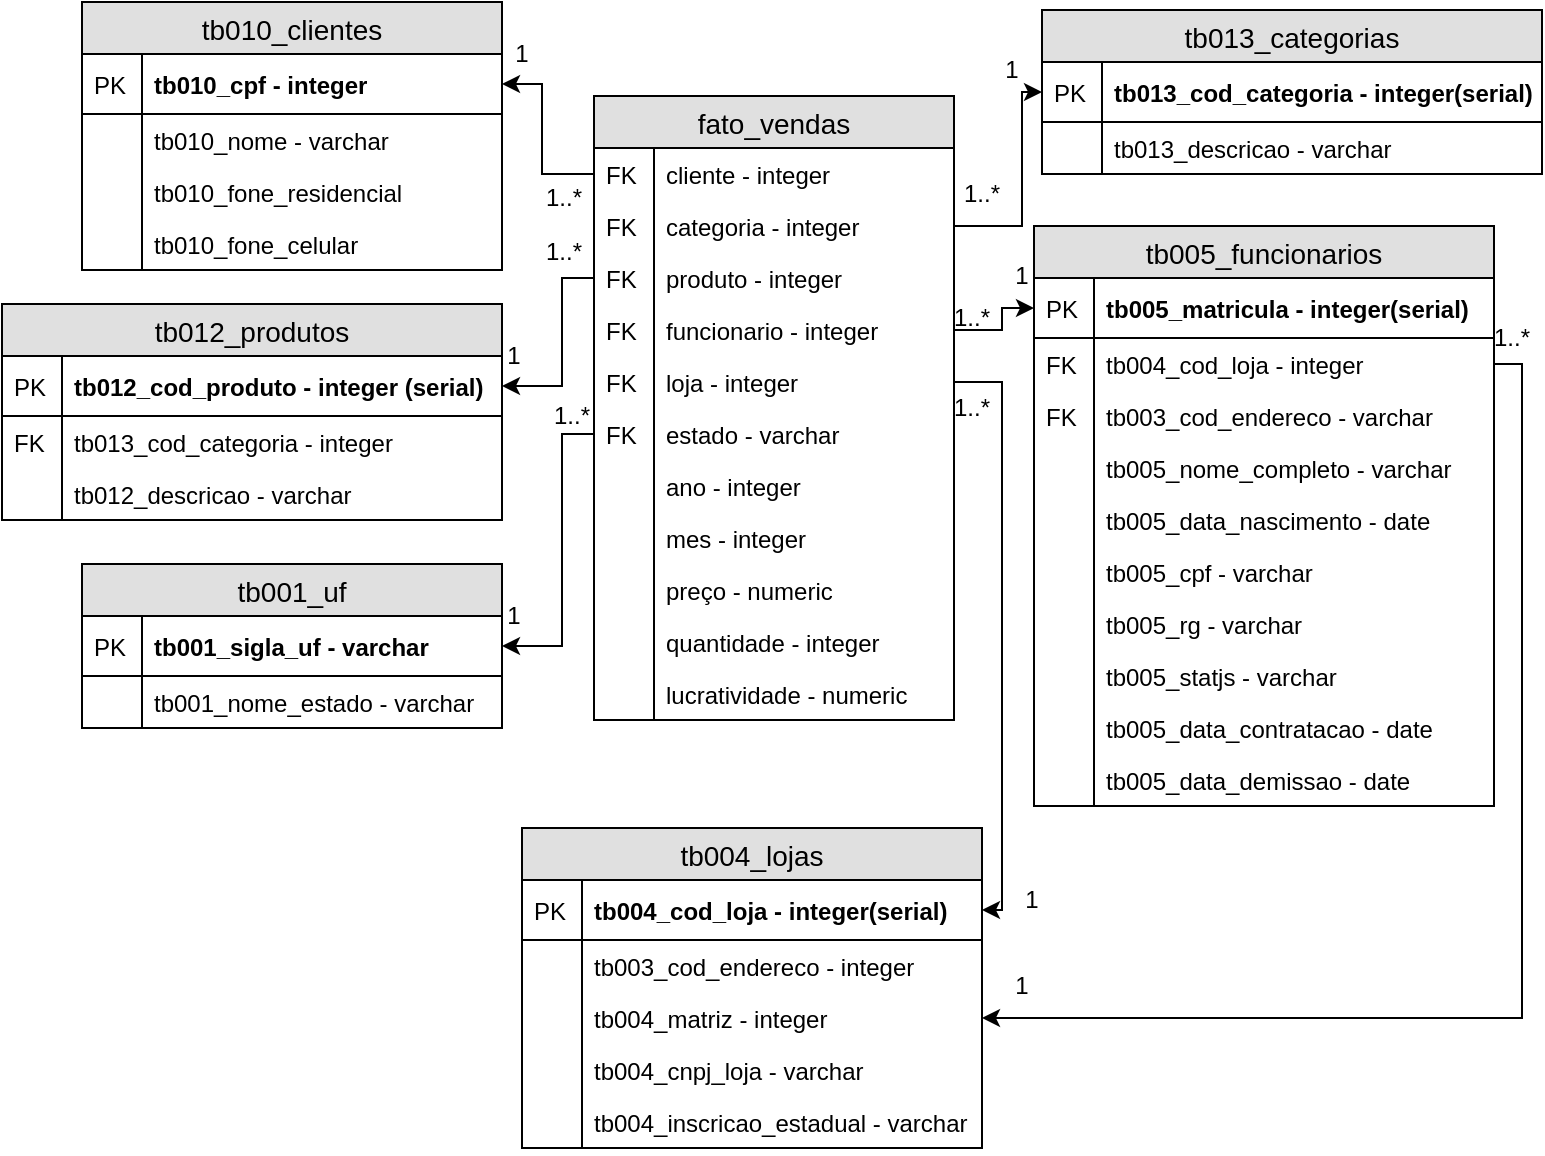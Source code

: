 <mxfile version="12.1.0" type="device" pages="1"><diagram id="Qr8mIEy4-WiqUG4yBGuM" name="Page-1"><mxGraphModel dx="947" dy="586" grid="1" gridSize="10" guides="1" tooltips="1" connect="1" arrows="1" fold="1" page="1" pageScale="1" pageWidth="850" pageHeight="1100" math="0" shadow="0"><root><mxCell id="0"/><mxCell id="1" parent="0"/><mxCell id="_JCkhLYgNZk5tat8v62t-5" value="fato_vendas" style="swimlane;fontStyle=0;childLayout=stackLayout;horizontal=1;startSize=26;fillColor=#e0e0e0;horizontalStack=0;resizeParent=1;resizeParentMax=0;resizeLast=0;collapsible=1;marginBottom=0;swimlaneFillColor=#ffffff;align=center;fontSize=14;" parent="1" vertex="1"><mxGeometry x="366" y="234" width="180" height="312" as="geometry"/></mxCell><mxCell id="_JCkhLYgNZk5tat8v62t-8" value="cliente - integer" style="shape=partialRectangle;top=0;left=0;right=0;bottom=0;align=left;verticalAlign=top;fillColor=none;spacingLeft=34;spacingRight=4;overflow=hidden;rotatable=0;points=[[0,0.5],[1,0.5]];portConstraint=eastwest;dropTarget=0;fontSize=12;" parent="_JCkhLYgNZk5tat8v62t-5" vertex="1"><mxGeometry y="26" width="180" height="26" as="geometry"/></mxCell><mxCell id="_JCkhLYgNZk5tat8v62t-9" value="FK" style="shape=partialRectangle;top=0;left=0;bottom=0;fillColor=none;align=left;verticalAlign=top;spacingLeft=4;spacingRight=4;overflow=hidden;rotatable=0;points=[];portConstraint=eastwest;part=1;fontSize=12;" parent="_JCkhLYgNZk5tat8v62t-8" vertex="1" connectable="0"><mxGeometry width="30" height="26" as="geometry"/></mxCell><mxCell id="_JCkhLYgNZk5tat8v62t-10" value="categoria - integer" style="shape=partialRectangle;top=0;left=0;right=0;bottom=0;align=left;verticalAlign=top;fillColor=none;spacingLeft=34;spacingRight=4;overflow=hidden;rotatable=0;points=[[0,0.5],[1,0.5]];portConstraint=eastwest;dropTarget=0;fontSize=12;" parent="_JCkhLYgNZk5tat8v62t-5" vertex="1"><mxGeometry y="52" width="180" height="26" as="geometry"/></mxCell><mxCell id="_JCkhLYgNZk5tat8v62t-11" value="FK" style="shape=partialRectangle;top=0;left=0;bottom=0;fillColor=none;align=left;verticalAlign=top;spacingLeft=4;spacingRight=4;overflow=hidden;rotatable=0;points=[];portConstraint=eastwest;part=1;fontSize=12;" parent="_JCkhLYgNZk5tat8v62t-10" vertex="1" connectable="0"><mxGeometry width="30" height="26" as="geometry"/></mxCell><mxCell id="_JCkhLYgNZk5tat8v62t-12" value="produto - integer" style="shape=partialRectangle;top=0;left=0;right=0;bottom=0;align=left;verticalAlign=top;fillColor=none;spacingLeft=34;spacingRight=4;overflow=hidden;rotatable=0;points=[[0,0.5],[1,0.5]];portConstraint=eastwest;dropTarget=0;fontSize=12;" parent="_JCkhLYgNZk5tat8v62t-5" vertex="1"><mxGeometry y="78" width="180" height="26" as="geometry"/></mxCell><mxCell id="_JCkhLYgNZk5tat8v62t-13" value="FK" style="shape=partialRectangle;top=0;left=0;bottom=0;fillColor=none;align=left;verticalAlign=top;spacingLeft=4;spacingRight=4;overflow=hidden;rotatable=0;points=[];portConstraint=eastwest;part=1;fontSize=12;" parent="_JCkhLYgNZk5tat8v62t-12" vertex="1" connectable="0"><mxGeometry width="30" height="26" as="geometry"/></mxCell><mxCell id="_JCkhLYgNZk5tat8v62t-21" value="funcionario - integer" style="shape=partialRectangle;top=0;left=0;right=0;bottom=0;align=left;verticalAlign=top;fillColor=none;spacingLeft=34;spacingRight=4;overflow=hidden;rotatable=0;points=[[0,0.5],[1,0.5]];portConstraint=eastwest;dropTarget=0;fontSize=12;" parent="_JCkhLYgNZk5tat8v62t-5" vertex="1"><mxGeometry y="104" width="180" height="26" as="geometry"/></mxCell><mxCell id="_JCkhLYgNZk5tat8v62t-22" value="FK" style="shape=partialRectangle;top=0;left=0;bottom=0;fillColor=none;align=left;verticalAlign=top;spacingLeft=4;spacingRight=4;overflow=hidden;rotatable=0;points=[];portConstraint=eastwest;part=1;fontSize=12;" parent="_JCkhLYgNZk5tat8v62t-21" vertex="1" connectable="0"><mxGeometry width="30" height="26" as="geometry"/></mxCell><mxCell id="_JCkhLYgNZk5tat8v62t-23" value="loja - integer" style="shape=partialRectangle;top=0;left=0;right=0;bottom=0;align=left;verticalAlign=top;fillColor=none;spacingLeft=34;spacingRight=4;overflow=hidden;rotatable=0;points=[[0,0.5],[1,0.5]];portConstraint=eastwest;dropTarget=0;fontSize=12;" parent="_JCkhLYgNZk5tat8v62t-5" vertex="1"><mxGeometry y="130" width="180" height="26" as="geometry"/></mxCell><mxCell id="_JCkhLYgNZk5tat8v62t-24" value="FK" style="shape=partialRectangle;top=0;left=0;bottom=0;fillColor=none;align=left;verticalAlign=top;spacingLeft=4;spacingRight=4;overflow=hidden;rotatable=0;points=[];portConstraint=eastwest;part=1;fontSize=12;" parent="_JCkhLYgNZk5tat8v62t-23" vertex="1" connectable="0"><mxGeometry width="30" height="26" as="geometry"/></mxCell><mxCell id="_JCkhLYgNZk5tat8v62t-25" value="estado - varchar" style="shape=partialRectangle;top=0;left=0;right=0;bottom=0;align=left;verticalAlign=top;fillColor=none;spacingLeft=34;spacingRight=4;overflow=hidden;rotatable=0;points=[[0,0.5],[1,0.5]];portConstraint=eastwest;dropTarget=0;fontSize=12;" parent="_JCkhLYgNZk5tat8v62t-5" vertex="1"><mxGeometry y="156" width="180" height="26" as="geometry"/></mxCell><mxCell id="_JCkhLYgNZk5tat8v62t-26" value="FK" style="shape=partialRectangle;top=0;left=0;bottom=0;fillColor=none;align=left;verticalAlign=top;spacingLeft=4;spacingRight=4;overflow=hidden;rotatable=0;points=[];portConstraint=eastwest;part=1;fontSize=12;" parent="_JCkhLYgNZk5tat8v62t-25" vertex="1" connectable="0"><mxGeometry width="30" height="26" as="geometry"/></mxCell><mxCell id="_JCkhLYgNZk5tat8v62t-27" value="ano - integer" style="shape=partialRectangle;top=0;left=0;right=0;bottom=0;align=left;verticalAlign=top;fillColor=none;spacingLeft=34;spacingRight=4;overflow=hidden;rotatable=0;points=[[0,0.5],[1,0.5]];portConstraint=eastwest;dropTarget=0;fontSize=12;" parent="_JCkhLYgNZk5tat8v62t-5" vertex="1"><mxGeometry y="182" width="180" height="26" as="geometry"/></mxCell><mxCell id="_JCkhLYgNZk5tat8v62t-28" value="" style="shape=partialRectangle;top=0;left=0;bottom=0;fillColor=none;align=left;verticalAlign=top;spacingLeft=4;spacingRight=4;overflow=hidden;rotatable=0;points=[];portConstraint=eastwest;part=1;fontSize=12;" parent="_JCkhLYgNZk5tat8v62t-27" vertex="1" connectable="0"><mxGeometry width="30" height="26" as="geometry"/></mxCell><mxCell id="yifj3Wf1dQuoXpezzSPA-1" value="mes - integer" style="shape=partialRectangle;top=0;left=0;right=0;bottom=0;align=left;verticalAlign=top;fillColor=none;spacingLeft=34;spacingRight=4;overflow=hidden;rotatable=0;points=[[0,0.5],[1,0.5]];portConstraint=eastwest;dropTarget=0;fontSize=12;" vertex="1" parent="_JCkhLYgNZk5tat8v62t-5"><mxGeometry y="208" width="180" height="26" as="geometry"/></mxCell><mxCell id="yifj3Wf1dQuoXpezzSPA-2" value="" style="shape=partialRectangle;top=0;left=0;bottom=0;fillColor=none;align=left;verticalAlign=top;spacingLeft=4;spacingRight=4;overflow=hidden;rotatable=0;points=[];portConstraint=eastwest;part=1;fontSize=12;" vertex="1" connectable="0" parent="yifj3Wf1dQuoXpezzSPA-1"><mxGeometry width="30" height="26" as="geometry"/></mxCell><mxCell id="yifj3Wf1dQuoXpezzSPA-3" value="preço - numeric" style="shape=partialRectangle;top=0;left=0;right=0;bottom=0;align=left;verticalAlign=top;fillColor=none;spacingLeft=34;spacingRight=4;overflow=hidden;rotatable=0;points=[[0,0.5],[1,0.5]];portConstraint=eastwest;dropTarget=0;fontSize=12;" vertex="1" parent="_JCkhLYgNZk5tat8v62t-5"><mxGeometry y="234" width="180" height="26" as="geometry"/></mxCell><mxCell id="yifj3Wf1dQuoXpezzSPA-4" value="" style="shape=partialRectangle;top=0;left=0;bottom=0;fillColor=none;align=left;verticalAlign=top;spacingLeft=4;spacingRight=4;overflow=hidden;rotatable=0;points=[];portConstraint=eastwest;part=1;fontSize=12;" vertex="1" connectable="0" parent="yifj3Wf1dQuoXpezzSPA-3"><mxGeometry width="30" height="26" as="geometry"/></mxCell><mxCell id="yifj3Wf1dQuoXpezzSPA-5" value="quantidade - integer" style="shape=partialRectangle;top=0;left=0;right=0;bottom=0;align=left;verticalAlign=top;fillColor=none;spacingLeft=34;spacingRight=4;overflow=hidden;rotatable=0;points=[[0,0.5],[1,0.5]];portConstraint=eastwest;dropTarget=0;fontSize=12;" vertex="1" parent="_JCkhLYgNZk5tat8v62t-5"><mxGeometry y="260" width="180" height="26" as="geometry"/></mxCell><mxCell id="yifj3Wf1dQuoXpezzSPA-6" value="" style="shape=partialRectangle;top=0;left=0;bottom=0;fillColor=none;align=left;verticalAlign=top;spacingLeft=4;spacingRight=4;overflow=hidden;rotatable=0;points=[];portConstraint=eastwest;part=1;fontSize=12;" vertex="1" connectable="0" parent="yifj3Wf1dQuoXpezzSPA-5"><mxGeometry width="30" height="26" as="geometry"/></mxCell><mxCell id="yifj3Wf1dQuoXpezzSPA-7" value="lucratividade - numeric" style="shape=partialRectangle;top=0;left=0;right=0;bottom=0;align=left;verticalAlign=top;fillColor=none;spacingLeft=34;spacingRight=4;overflow=hidden;rotatable=0;points=[[0,0.5],[1,0.5]];portConstraint=eastwest;dropTarget=0;fontSize=12;" vertex="1" parent="_JCkhLYgNZk5tat8v62t-5"><mxGeometry y="286" width="180" height="26" as="geometry"/></mxCell><mxCell id="yifj3Wf1dQuoXpezzSPA-8" value="" style="shape=partialRectangle;top=0;left=0;bottom=0;fillColor=none;align=left;verticalAlign=top;spacingLeft=4;spacingRight=4;overflow=hidden;rotatable=0;points=[];portConstraint=eastwest;part=1;fontSize=12;" vertex="1" connectable="0" parent="yifj3Wf1dQuoXpezzSPA-7"><mxGeometry width="30" height="26" as="geometry"/></mxCell><mxCell id="_JCkhLYgNZk5tat8v62t-31" value="tb013_categorias" style="swimlane;fontStyle=0;childLayout=stackLayout;horizontal=1;startSize=26;fillColor=#e0e0e0;horizontalStack=0;resizeParent=1;resizeParentMax=0;resizeLast=0;collapsible=1;marginBottom=0;swimlaneFillColor=#ffffff;align=center;fontSize=14;" parent="1" vertex="1"><mxGeometry x="590" y="191" width="250" height="82" as="geometry"/></mxCell><mxCell id="_JCkhLYgNZk5tat8v62t-32" value="tb013_cod_categoria - integer(serial)" style="shape=partialRectangle;top=0;left=0;right=0;bottom=1;align=left;verticalAlign=middle;fillColor=none;spacingLeft=34;spacingRight=4;overflow=hidden;rotatable=0;points=[[0,0.5],[1,0.5]];portConstraint=eastwest;dropTarget=0;fontStyle=1;fontSize=12;" parent="_JCkhLYgNZk5tat8v62t-31" vertex="1"><mxGeometry y="26" width="250" height="30" as="geometry"/></mxCell><mxCell id="_JCkhLYgNZk5tat8v62t-33" value="PK" style="shape=partialRectangle;top=0;left=0;bottom=0;fillColor=none;align=left;verticalAlign=middle;spacingLeft=4;spacingRight=4;overflow=hidden;rotatable=0;points=[];portConstraint=eastwest;part=1;fontSize=12;" parent="_JCkhLYgNZk5tat8v62t-32" vertex="1" connectable="0"><mxGeometry width="30" height="30" as="geometry"/></mxCell><mxCell id="_JCkhLYgNZk5tat8v62t-34" value="tb013_descricao - varchar" style="shape=partialRectangle;top=0;left=0;right=0;bottom=0;align=left;verticalAlign=top;fillColor=none;spacingLeft=34;spacingRight=4;overflow=hidden;rotatable=0;points=[[0,0.5],[1,0.5]];portConstraint=eastwest;dropTarget=0;fontSize=12;" parent="_JCkhLYgNZk5tat8v62t-31" vertex="1"><mxGeometry y="56" width="250" height="26" as="geometry"/></mxCell><mxCell id="_JCkhLYgNZk5tat8v62t-35" value="  " style="shape=partialRectangle;top=0;left=0;bottom=0;fillColor=none;align=left;verticalAlign=top;spacingLeft=4;spacingRight=4;overflow=hidden;rotatable=0;points=[];portConstraint=eastwest;part=1;fontSize=12;" parent="_JCkhLYgNZk5tat8v62t-34" vertex="1" connectable="0"><mxGeometry width="30" height="26" as="geometry"/></mxCell><mxCell id="_JCkhLYgNZk5tat8v62t-42" value="tb012_produtos" style="swimlane;fontStyle=0;childLayout=stackLayout;horizontal=1;startSize=26;fillColor=#e0e0e0;horizontalStack=0;resizeParent=1;resizeParentMax=0;resizeLast=0;collapsible=1;marginBottom=0;swimlaneFillColor=#ffffff;align=center;fontSize=14;" parent="1" vertex="1"><mxGeometry x="70" y="338" width="250" height="108" as="geometry"/></mxCell><mxCell id="_JCkhLYgNZk5tat8v62t-43" value="tb012_cod_produto - integer (serial)" style="shape=partialRectangle;top=0;left=0;right=0;bottom=1;align=left;verticalAlign=middle;fillColor=none;spacingLeft=34;spacingRight=4;overflow=hidden;rotatable=0;points=[[0,0.5],[1,0.5]];portConstraint=eastwest;dropTarget=0;fontStyle=1;fontSize=12;" parent="_JCkhLYgNZk5tat8v62t-42" vertex="1"><mxGeometry y="26" width="250" height="30" as="geometry"/></mxCell><mxCell id="_JCkhLYgNZk5tat8v62t-44" value="PK" style="shape=partialRectangle;top=0;left=0;bottom=0;fillColor=none;align=left;verticalAlign=middle;spacingLeft=4;spacingRight=4;overflow=hidden;rotatable=0;points=[];portConstraint=eastwest;part=1;fontSize=12;" parent="_JCkhLYgNZk5tat8v62t-43" vertex="1" connectable="0"><mxGeometry width="30" height="30" as="geometry"/></mxCell><mxCell id="_JCkhLYgNZk5tat8v62t-45" value="tb013_cod_categoria - integer&#xa;" style="shape=partialRectangle;top=0;left=0;right=0;bottom=0;align=left;verticalAlign=top;fillColor=none;spacingLeft=34;spacingRight=4;overflow=hidden;rotatable=0;points=[[0,0.5],[1,0.5]];portConstraint=eastwest;dropTarget=0;fontSize=12;" parent="_JCkhLYgNZk5tat8v62t-42" vertex="1"><mxGeometry y="56" width="250" height="26" as="geometry"/></mxCell><mxCell id="_JCkhLYgNZk5tat8v62t-46" value="FK" style="shape=partialRectangle;top=0;left=0;bottom=0;fillColor=none;align=left;verticalAlign=top;spacingLeft=4;spacingRight=4;overflow=hidden;rotatable=0;points=[];portConstraint=eastwest;part=1;fontSize=12;" parent="_JCkhLYgNZk5tat8v62t-45" vertex="1" connectable="0"><mxGeometry width="30" height="26" as="geometry"/></mxCell><mxCell id="_JCkhLYgNZk5tat8v62t-47" value="tb012_descricao - varchar" style="shape=partialRectangle;top=0;left=0;right=0;bottom=0;align=left;verticalAlign=top;fillColor=none;spacingLeft=34;spacingRight=4;overflow=hidden;rotatable=0;points=[[0,0.5],[1,0.5]];portConstraint=eastwest;dropTarget=0;fontSize=12;" parent="_JCkhLYgNZk5tat8v62t-42" vertex="1"><mxGeometry y="82" width="250" height="26" as="geometry"/></mxCell><mxCell id="_JCkhLYgNZk5tat8v62t-48" value="" style="shape=partialRectangle;top=0;left=0;bottom=0;fillColor=none;align=left;verticalAlign=top;spacingLeft=4;spacingRight=4;overflow=hidden;rotatable=0;points=[];portConstraint=eastwest;part=1;fontSize=12;" parent="_JCkhLYgNZk5tat8v62t-47" vertex="1" connectable="0"><mxGeometry width="30" height="26" as="geometry"/></mxCell><mxCell id="_JCkhLYgNZk5tat8v62t-88" value="tb001_uf" style="swimlane;fontStyle=0;childLayout=stackLayout;horizontal=1;startSize=26;fillColor=#e0e0e0;horizontalStack=0;resizeParent=1;resizeParentMax=0;resizeLast=0;collapsible=1;marginBottom=0;swimlaneFillColor=#ffffff;align=center;fontSize=14;" parent="1" vertex="1"><mxGeometry x="110" y="468" width="210" height="82" as="geometry"/></mxCell><mxCell id="_JCkhLYgNZk5tat8v62t-89" value="tb001_sigla_uf - varchar" style="shape=partialRectangle;top=0;left=0;right=0;bottom=1;align=left;verticalAlign=middle;fillColor=none;spacingLeft=34;spacingRight=4;overflow=hidden;rotatable=0;points=[[0,0.5],[1,0.5]];portConstraint=eastwest;dropTarget=0;fontStyle=1;fontSize=12;" parent="_JCkhLYgNZk5tat8v62t-88" vertex="1"><mxGeometry y="26" width="210" height="30" as="geometry"/></mxCell><mxCell id="_JCkhLYgNZk5tat8v62t-90" value="PK" style="shape=partialRectangle;top=0;left=0;bottom=0;fillColor=none;align=left;verticalAlign=middle;spacingLeft=4;spacingRight=4;overflow=hidden;rotatable=0;points=[];portConstraint=eastwest;part=1;fontSize=12;" parent="_JCkhLYgNZk5tat8v62t-89" vertex="1" connectable="0"><mxGeometry width="30" height="30" as="geometry"/></mxCell><mxCell id="_JCkhLYgNZk5tat8v62t-91" value="tb001_nome_estado - varchar" style="shape=partialRectangle;top=0;left=0;right=0;bottom=0;align=left;verticalAlign=top;fillColor=none;spacingLeft=34;spacingRight=4;overflow=hidden;rotatable=0;points=[[0,0.5],[1,0.5]];portConstraint=eastwest;dropTarget=0;fontSize=12;" parent="_JCkhLYgNZk5tat8v62t-88" vertex="1"><mxGeometry y="56" width="210" height="26" as="geometry"/></mxCell><mxCell id="_JCkhLYgNZk5tat8v62t-92" value="" style="shape=partialRectangle;top=0;left=0;bottom=0;fillColor=none;align=left;verticalAlign=top;spacingLeft=4;spacingRight=4;overflow=hidden;rotatable=0;points=[];portConstraint=eastwest;part=1;fontSize=12;" parent="_JCkhLYgNZk5tat8v62t-91" vertex="1" connectable="0"><mxGeometry width="30" height="26" as="geometry"/></mxCell><mxCell id="yifj3Wf1dQuoXpezzSPA-15" value="tb010_clientes" style="swimlane;fontStyle=0;childLayout=stackLayout;horizontal=1;startSize=26;fillColor=#e0e0e0;horizontalStack=0;resizeParent=1;resizeParentMax=0;resizeLast=0;collapsible=1;marginBottom=0;swimlaneFillColor=#ffffff;align=center;fontSize=14;" vertex="1" parent="1"><mxGeometry x="110" y="187" width="210" height="134" as="geometry"/></mxCell><mxCell id="yifj3Wf1dQuoXpezzSPA-16" value="tb010_cpf - integer" style="shape=partialRectangle;top=0;left=0;right=0;bottom=1;align=left;verticalAlign=middle;fillColor=none;spacingLeft=34;spacingRight=4;overflow=hidden;rotatable=0;points=[[0,0.5],[1,0.5]];portConstraint=eastwest;dropTarget=0;fontStyle=1;fontSize=12;" vertex="1" parent="yifj3Wf1dQuoXpezzSPA-15"><mxGeometry y="26" width="210" height="30" as="geometry"/></mxCell><mxCell id="yifj3Wf1dQuoXpezzSPA-17" value="PK" style="shape=partialRectangle;top=0;left=0;bottom=0;fillColor=none;align=left;verticalAlign=middle;spacingLeft=4;spacingRight=4;overflow=hidden;rotatable=0;points=[];portConstraint=eastwest;part=1;fontSize=12;" vertex="1" connectable="0" parent="yifj3Wf1dQuoXpezzSPA-16"><mxGeometry width="30" height="30" as="geometry"/></mxCell><mxCell id="yifj3Wf1dQuoXpezzSPA-18" value="tb010_nome - varchar" style="shape=partialRectangle;top=0;left=0;right=0;bottom=0;align=left;verticalAlign=top;fillColor=none;spacingLeft=34;spacingRight=4;overflow=hidden;rotatable=0;points=[[0,0.5],[1,0.5]];portConstraint=eastwest;dropTarget=0;fontSize=12;" vertex="1" parent="yifj3Wf1dQuoXpezzSPA-15"><mxGeometry y="56" width="210" height="26" as="geometry"/></mxCell><mxCell id="yifj3Wf1dQuoXpezzSPA-19" value="" style="shape=partialRectangle;top=0;left=0;bottom=0;fillColor=none;align=left;verticalAlign=top;spacingLeft=4;spacingRight=4;overflow=hidden;rotatable=0;points=[];portConstraint=eastwest;part=1;fontSize=12;" vertex="1" connectable="0" parent="yifj3Wf1dQuoXpezzSPA-18"><mxGeometry width="30" height="26" as="geometry"/></mxCell><mxCell id="yifj3Wf1dQuoXpezzSPA-20" value="tb010_fone_residencial" style="shape=partialRectangle;top=0;left=0;right=0;bottom=0;align=left;verticalAlign=top;fillColor=none;spacingLeft=34;spacingRight=4;overflow=hidden;rotatable=0;points=[[0,0.5],[1,0.5]];portConstraint=eastwest;dropTarget=0;fontSize=12;" vertex="1" parent="yifj3Wf1dQuoXpezzSPA-15"><mxGeometry y="82" width="210" height="26" as="geometry"/></mxCell><mxCell id="yifj3Wf1dQuoXpezzSPA-21" value="" style="shape=partialRectangle;top=0;left=0;bottom=0;fillColor=none;align=left;verticalAlign=top;spacingLeft=4;spacingRight=4;overflow=hidden;rotatable=0;points=[];portConstraint=eastwest;part=1;fontSize=12;" vertex="1" connectable="0" parent="yifj3Wf1dQuoXpezzSPA-20"><mxGeometry width="30" height="26" as="geometry"/></mxCell><mxCell id="yifj3Wf1dQuoXpezzSPA-22" value="tb010_fone_celular" style="shape=partialRectangle;top=0;left=0;right=0;bottom=0;align=left;verticalAlign=top;fillColor=none;spacingLeft=34;spacingRight=4;overflow=hidden;rotatable=0;points=[[0,0.5],[1,0.5]];portConstraint=eastwest;dropTarget=0;fontSize=12;" vertex="1" parent="yifj3Wf1dQuoXpezzSPA-15"><mxGeometry y="108" width="210" height="26" as="geometry"/></mxCell><mxCell id="yifj3Wf1dQuoXpezzSPA-23" value="" style="shape=partialRectangle;top=0;left=0;bottom=0;fillColor=none;align=left;verticalAlign=top;spacingLeft=4;spacingRight=4;overflow=hidden;rotatable=0;points=[];portConstraint=eastwest;part=1;fontSize=12;" vertex="1" connectable="0" parent="yifj3Wf1dQuoXpezzSPA-22"><mxGeometry width="30" height="26" as="geometry"/></mxCell><mxCell id="yifj3Wf1dQuoXpezzSPA-26" value="tb005_funcionarios" style="swimlane;fontStyle=0;childLayout=stackLayout;horizontal=1;startSize=26;fillColor=#e0e0e0;horizontalStack=0;resizeParent=1;resizeParentMax=0;resizeLast=0;collapsible=1;marginBottom=0;swimlaneFillColor=#ffffff;align=center;fontSize=14;" vertex="1" parent="1"><mxGeometry x="586" y="299" width="230" height="290" as="geometry"/></mxCell><mxCell id="yifj3Wf1dQuoXpezzSPA-27" value="tb005_matricula - integer(serial)" style="shape=partialRectangle;top=0;left=0;right=0;bottom=1;align=left;verticalAlign=middle;fillColor=none;spacingLeft=34;spacingRight=4;overflow=hidden;rotatable=0;points=[[0,0.5],[1,0.5]];portConstraint=eastwest;dropTarget=0;fontStyle=1;fontSize=12;" vertex="1" parent="yifj3Wf1dQuoXpezzSPA-26"><mxGeometry y="26" width="230" height="30" as="geometry"/></mxCell><mxCell id="yifj3Wf1dQuoXpezzSPA-28" value="PK" style="shape=partialRectangle;top=0;left=0;bottom=0;fillColor=none;align=left;verticalAlign=middle;spacingLeft=4;spacingRight=4;overflow=hidden;rotatable=0;points=[];portConstraint=eastwest;part=1;fontSize=12;" vertex="1" connectable="0" parent="yifj3Wf1dQuoXpezzSPA-27"><mxGeometry width="30" height="30" as="geometry"/></mxCell><mxCell id="yifj3Wf1dQuoXpezzSPA-29" value="tb004_cod_loja - integer" style="shape=partialRectangle;top=0;left=0;right=0;bottom=0;align=left;verticalAlign=top;fillColor=none;spacingLeft=34;spacingRight=4;overflow=hidden;rotatable=0;points=[[0,0.5],[1,0.5]];portConstraint=eastwest;dropTarget=0;fontSize=12;" vertex="1" parent="yifj3Wf1dQuoXpezzSPA-26"><mxGeometry y="56" width="230" height="26" as="geometry"/></mxCell><mxCell id="yifj3Wf1dQuoXpezzSPA-30" value="FK" style="shape=partialRectangle;top=0;left=0;bottom=0;fillColor=none;align=left;verticalAlign=top;spacingLeft=4;spacingRight=4;overflow=hidden;rotatable=0;points=[];portConstraint=eastwest;part=1;fontSize=12;" vertex="1" connectable="0" parent="yifj3Wf1dQuoXpezzSPA-29"><mxGeometry width="30" height="26" as="geometry"/></mxCell><mxCell id="yifj3Wf1dQuoXpezzSPA-31" value="tb003_cod_endereco - varchar" style="shape=partialRectangle;top=0;left=0;right=0;bottom=0;align=left;verticalAlign=top;fillColor=none;spacingLeft=34;spacingRight=4;overflow=hidden;rotatable=0;points=[[0,0.5],[1,0.5]];portConstraint=eastwest;dropTarget=0;fontSize=12;" vertex="1" parent="yifj3Wf1dQuoXpezzSPA-26"><mxGeometry y="82" width="230" height="26" as="geometry"/></mxCell><mxCell id="yifj3Wf1dQuoXpezzSPA-32" value="FK" style="shape=partialRectangle;top=0;left=0;bottom=0;fillColor=none;align=left;verticalAlign=top;spacingLeft=4;spacingRight=4;overflow=hidden;rotatable=0;points=[];portConstraint=eastwest;part=1;fontSize=12;" vertex="1" connectable="0" parent="yifj3Wf1dQuoXpezzSPA-31"><mxGeometry width="30" height="26" as="geometry"/></mxCell><mxCell id="yifj3Wf1dQuoXpezzSPA-33" value="tb005_nome_completo - varchar" style="shape=partialRectangle;top=0;left=0;right=0;bottom=0;align=left;verticalAlign=top;fillColor=none;spacingLeft=34;spacingRight=4;overflow=hidden;rotatable=0;points=[[0,0.5],[1,0.5]];portConstraint=eastwest;dropTarget=0;fontSize=12;" vertex="1" parent="yifj3Wf1dQuoXpezzSPA-26"><mxGeometry y="108" width="230" height="26" as="geometry"/></mxCell><mxCell id="yifj3Wf1dQuoXpezzSPA-34" value="" style="shape=partialRectangle;top=0;left=0;bottom=0;fillColor=none;align=left;verticalAlign=top;spacingLeft=4;spacingRight=4;overflow=hidden;rotatable=0;points=[];portConstraint=eastwest;part=1;fontSize=12;" vertex="1" connectable="0" parent="yifj3Wf1dQuoXpezzSPA-33"><mxGeometry width="30" height="26" as="geometry"/></mxCell><mxCell id="yifj3Wf1dQuoXpezzSPA-37" value="tb005_data_nascimento - date" style="shape=partialRectangle;top=0;left=0;right=0;bottom=0;align=left;verticalAlign=top;fillColor=none;spacingLeft=34;spacingRight=4;overflow=hidden;rotatable=0;points=[[0,0.5],[1,0.5]];portConstraint=eastwest;dropTarget=0;fontSize=12;" vertex="1" parent="yifj3Wf1dQuoXpezzSPA-26"><mxGeometry y="134" width="230" height="26" as="geometry"/></mxCell><mxCell id="yifj3Wf1dQuoXpezzSPA-38" value="" style="shape=partialRectangle;top=0;left=0;bottom=0;fillColor=none;align=left;verticalAlign=top;spacingLeft=4;spacingRight=4;overflow=hidden;rotatable=0;points=[];portConstraint=eastwest;part=1;fontSize=12;" vertex="1" connectable="0" parent="yifj3Wf1dQuoXpezzSPA-37"><mxGeometry width="30" height="26" as="geometry"/></mxCell><mxCell id="yifj3Wf1dQuoXpezzSPA-39" value="tb005_cpf - varchar" style="shape=partialRectangle;top=0;left=0;right=0;bottom=0;align=left;verticalAlign=top;fillColor=none;spacingLeft=34;spacingRight=4;overflow=hidden;rotatable=0;points=[[0,0.5],[1,0.5]];portConstraint=eastwest;dropTarget=0;fontSize=12;" vertex="1" parent="yifj3Wf1dQuoXpezzSPA-26"><mxGeometry y="160" width="230" height="26" as="geometry"/></mxCell><mxCell id="yifj3Wf1dQuoXpezzSPA-40" value="" style="shape=partialRectangle;top=0;left=0;bottom=0;fillColor=none;align=left;verticalAlign=top;spacingLeft=4;spacingRight=4;overflow=hidden;rotatable=0;points=[];portConstraint=eastwest;part=1;fontSize=12;" vertex="1" connectable="0" parent="yifj3Wf1dQuoXpezzSPA-39"><mxGeometry width="30" height="26" as="geometry"/></mxCell><mxCell id="yifj3Wf1dQuoXpezzSPA-41" value="tb005_rg - varchar" style="shape=partialRectangle;top=0;left=0;right=0;bottom=0;align=left;verticalAlign=top;fillColor=none;spacingLeft=34;spacingRight=4;overflow=hidden;rotatable=0;points=[[0,0.5],[1,0.5]];portConstraint=eastwest;dropTarget=0;fontSize=12;" vertex="1" parent="yifj3Wf1dQuoXpezzSPA-26"><mxGeometry y="186" width="230" height="26" as="geometry"/></mxCell><mxCell id="yifj3Wf1dQuoXpezzSPA-42" value="" style="shape=partialRectangle;top=0;left=0;bottom=0;fillColor=none;align=left;verticalAlign=top;spacingLeft=4;spacingRight=4;overflow=hidden;rotatable=0;points=[];portConstraint=eastwest;part=1;fontSize=12;" vertex="1" connectable="0" parent="yifj3Wf1dQuoXpezzSPA-41"><mxGeometry width="30" height="26" as="geometry"/></mxCell><mxCell id="yifj3Wf1dQuoXpezzSPA-43" value="tb005_statjs - varchar" style="shape=partialRectangle;top=0;left=0;right=0;bottom=0;align=left;verticalAlign=top;fillColor=none;spacingLeft=34;spacingRight=4;overflow=hidden;rotatable=0;points=[[0,0.5],[1,0.5]];portConstraint=eastwest;dropTarget=0;fontSize=12;" vertex="1" parent="yifj3Wf1dQuoXpezzSPA-26"><mxGeometry y="212" width="230" height="26" as="geometry"/></mxCell><mxCell id="yifj3Wf1dQuoXpezzSPA-44" value="" style="shape=partialRectangle;top=0;left=0;bottom=0;fillColor=none;align=left;verticalAlign=top;spacingLeft=4;spacingRight=4;overflow=hidden;rotatable=0;points=[];portConstraint=eastwest;part=1;fontSize=12;" vertex="1" connectable="0" parent="yifj3Wf1dQuoXpezzSPA-43"><mxGeometry width="30" height="26" as="geometry"/></mxCell><mxCell id="yifj3Wf1dQuoXpezzSPA-45" value="tb005_data_contratacao - date" style="shape=partialRectangle;top=0;left=0;right=0;bottom=0;align=left;verticalAlign=top;fillColor=none;spacingLeft=34;spacingRight=4;overflow=hidden;rotatable=0;points=[[0,0.5],[1,0.5]];portConstraint=eastwest;dropTarget=0;fontSize=12;" vertex="1" parent="yifj3Wf1dQuoXpezzSPA-26"><mxGeometry y="238" width="230" height="26" as="geometry"/></mxCell><mxCell id="yifj3Wf1dQuoXpezzSPA-46" value="" style="shape=partialRectangle;top=0;left=0;bottom=0;fillColor=none;align=left;verticalAlign=top;spacingLeft=4;spacingRight=4;overflow=hidden;rotatable=0;points=[];portConstraint=eastwest;part=1;fontSize=12;" vertex="1" connectable="0" parent="yifj3Wf1dQuoXpezzSPA-45"><mxGeometry width="30" height="26" as="geometry"/></mxCell><mxCell id="yifj3Wf1dQuoXpezzSPA-47" value="tb005_data_demissao - date" style="shape=partialRectangle;top=0;left=0;right=0;bottom=0;align=left;verticalAlign=top;fillColor=none;spacingLeft=34;spacingRight=4;overflow=hidden;rotatable=0;points=[[0,0.5],[1,0.5]];portConstraint=eastwest;dropTarget=0;fontSize=12;" vertex="1" parent="yifj3Wf1dQuoXpezzSPA-26"><mxGeometry y="264" width="230" height="26" as="geometry"/></mxCell><mxCell id="yifj3Wf1dQuoXpezzSPA-48" value="" style="shape=partialRectangle;top=0;left=0;bottom=0;fillColor=none;align=left;verticalAlign=top;spacingLeft=4;spacingRight=4;overflow=hidden;rotatable=0;points=[];portConstraint=eastwest;part=1;fontSize=12;" vertex="1" connectable="0" parent="yifj3Wf1dQuoXpezzSPA-47"><mxGeometry width="30" height="26" as="geometry"/></mxCell><mxCell id="yifj3Wf1dQuoXpezzSPA-49" value="tb004_lojas" style="swimlane;fontStyle=0;childLayout=stackLayout;horizontal=1;startSize=26;fillColor=#e0e0e0;horizontalStack=0;resizeParent=1;resizeParentMax=0;resizeLast=0;collapsible=1;marginBottom=0;swimlaneFillColor=#ffffff;align=center;fontSize=14;" vertex="1" parent="1"><mxGeometry x="330" y="600" width="230" height="160" as="geometry"/></mxCell><mxCell id="yifj3Wf1dQuoXpezzSPA-50" value="tb004_cod_loja - integer(serial)" style="shape=partialRectangle;top=0;left=0;right=0;bottom=1;align=left;verticalAlign=middle;fillColor=none;spacingLeft=34;spacingRight=4;overflow=hidden;rotatable=0;points=[[0,0.5],[1,0.5]];portConstraint=eastwest;dropTarget=0;fontStyle=1;fontSize=12;" vertex="1" parent="yifj3Wf1dQuoXpezzSPA-49"><mxGeometry y="26" width="230" height="30" as="geometry"/></mxCell><mxCell id="yifj3Wf1dQuoXpezzSPA-51" value="PK" style="shape=partialRectangle;top=0;left=0;bottom=0;fillColor=none;align=left;verticalAlign=middle;spacingLeft=4;spacingRight=4;overflow=hidden;rotatable=0;points=[];portConstraint=eastwest;part=1;fontSize=12;" vertex="1" connectable="0" parent="yifj3Wf1dQuoXpezzSPA-50"><mxGeometry width="30" height="30" as="geometry"/></mxCell><mxCell id="yifj3Wf1dQuoXpezzSPA-52" value="tb003_cod_endereco - integer" style="shape=partialRectangle;top=0;left=0;right=0;bottom=0;align=left;verticalAlign=top;fillColor=none;spacingLeft=34;spacingRight=4;overflow=hidden;rotatable=0;points=[[0,0.5],[1,0.5]];portConstraint=eastwest;dropTarget=0;fontSize=12;" vertex="1" parent="yifj3Wf1dQuoXpezzSPA-49"><mxGeometry y="56" width="230" height="26" as="geometry"/></mxCell><mxCell id="yifj3Wf1dQuoXpezzSPA-53" value="" style="shape=partialRectangle;top=0;left=0;bottom=0;fillColor=none;align=left;verticalAlign=top;spacingLeft=4;spacingRight=4;overflow=hidden;rotatable=0;points=[];portConstraint=eastwest;part=1;fontSize=12;" vertex="1" connectable="0" parent="yifj3Wf1dQuoXpezzSPA-52"><mxGeometry width="30" height="26" as="geometry"/></mxCell><mxCell id="yifj3Wf1dQuoXpezzSPA-54" value="tb004_matriz - integer" style="shape=partialRectangle;top=0;left=0;right=0;bottom=0;align=left;verticalAlign=top;fillColor=none;spacingLeft=34;spacingRight=4;overflow=hidden;rotatable=0;points=[[0,0.5],[1,0.5]];portConstraint=eastwest;dropTarget=0;fontSize=12;" vertex="1" parent="yifj3Wf1dQuoXpezzSPA-49"><mxGeometry y="82" width="230" height="26" as="geometry"/></mxCell><mxCell id="yifj3Wf1dQuoXpezzSPA-55" value="" style="shape=partialRectangle;top=0;left=0;bottom=0;fillColor=none;align=left;verticalAlign=top;spacingLeft=4;spacingRight=4;overflow=hidden;rotatable=0;points=[];portConstraint=eastwest;part=1;fontSize=12;" vertex="1" connectable="0" parent="yifj3Wf1dQuoXpezzSPA-54"><mxGeometry width="30" height="26" as="geometry"/></mxCell><mxCell id="yifj3Wf1dQuoXpezzSPA-56" value="tb004_cnpj_loja - varchar" style="shape=partialRectangle;top=0;left=0;right=0;bottom=0;align=left;verticalAlign=top;fillColor=none;spacingLeft=34;spacingRight=4;overflow=hidden;rotatable=0;points=[[0,0.5],[1,0.5]];portConstraint=eastwest;dropTarget=0;fontSize=12;" vertex="1" parent="yifj3Wf1dQuoXpezzSPA-49"><mxGeometry y="108" width="230" height="26" as="geometry"/></mxCell><mxCell id="yifj3Wf1dQuoXpezzSPA-57" value="" style="shape=partialRectangle;top=0;left=0;bottom=0;fillColor=none;align=left;verticalAlign=top;spacingLeft=4;spacingRight=4;overflow=hidden;rotatable=0;points=[];portConstraint=eastwest;part=1;fontSize=12;" vertex="1" connectable="0" parent="yifj3Wf1dQuoXpezzSPA-56"><mxGeometry width="30" height="26" as="geometry"/></mxCell><mxCell id="yifj3Wf1dQuoXpezzSPA-60" value="tb004_inscricao_estadual - varchar" style="shape=partialRectangle;top=0;left=0;right=0;bottom=0;align=left;verticalAlign=top;fillColor=none;spacingLeft=34;spacingRight=4;overflow=hidden;rotatable=0;points=[[0,0.5],[1,0.5]];portConstraint=eastwest;dropTarget=0;fontSize=12;" vertex="1" parent="yifj3Wf1dQuoXpezzSPA-49"><mxGeometry y="134" width="230" height="26" as="geometry"/></mxCell><mxCell id="yifj3Wf1dQuoXpezzSPA-61" value="" style="shape=partialRectangle;top=0;left=0;bottom=0;fillColor=none;align=left;verticalAlign=top;spacingLeft=4;spacingRight=4;overflow=hidden;rotatable=0;points=[];portConstraint=eastwest;part=1;fontSize=12;" vertex="1" connectable="0" parent="yifj3Wf1dQuoXpezzSPA-60"><mxGeometry width="30" height="26" as="geometry"/></mxCell><mxCell id="yifj3Wf1dQuoXpezzSPA-63" style="edgeStyle=none;rounded=0;orthogonalLoop=1;jettySize=auto;html=1;entryX=1;entryY=0.5;entryDx=0;entryDy=0;exitX=0;exitY=0.5;exitDx=0;exitDy=0;" edge="1" parent="1" source="_JCkhLYgNZk5tat8v62t-8" target="yifj3Wf1dQuoXpezzSPA-16"><mxGeometry relative="1" as="geometry"><Array as="points"><mxPoint x="340" y="273"/><mxPoint x="340" y="228"/></Array></mxGeometry></mxCell><mxCell id="yifj3Wf1dQuoXpezzSPA-64" style="edgeStyle=none;rounded=0;orthogonalLoop=1;jettySize=auto;html=1;entryX=0;entryY=0.5;entryDx=0;entryDy=0;exitX=1;exitY=0.5;exitDx=0;exitDy=0;" edge="1" parent="1" source="_JCkhLYgNZk5tat8v62t-10" target="_JCkhLYgNZk5tat8v62t-32"><mxGeometry relative="1" as="geometry"><Array as="points"><mxPoint x="580" y="299"/><mxPoint x="580" y="232"/></Array></mxGeometry></mxCell><mxCell id="yifj3Wf1dQuoXpezzSPA-65" style="edgeStyle=none;rounded=0;orthogonalLoop=1;jettySize=auto;html=1;exitX=0;exitY=0.5;exitDx=0;exitDy=0;entryX=1;entryY=0.5;entryDx=0;entryDy=0;" edge="1" parent="1" source="_JCkhLYgNZk5tat8v62t-12" target="_JCkhLYgNZk5tat8v62t-43"><mxGeometry relative="1" as="geometry"><Array as="points"><mxPoint x="350" y="325"/><mxPoint x="350" y="379"/></Array></mxGeometry></mxCell><mxCell id="yifj3Wf1dQuoXpezzSPA-66" style="edgeStyle=none;rounded=0;orthogonalLoop=1;jettySize=auto;html=1;exitX=1;exitY=0.5;exitDx=0;exitDy=0;entryX=0;entryY=0.5;entryDx=0;entryDy=0;" edge="1" parent="1" source="_JCkhLYgNZk5tat8v62t-21" target="yifj3Wf1dQuoXpezzSPA-27"><mxGeometry relative="1" as="geometry"><Array as="points"><mxPoint x="570" y="351"/><mxPoint x="570" y="340"/></Array></mxGeometry></mxCell><mxCell id="yifj3Wf1dQuoXpezzSPA-69" style="edgeStyle=none;rounded=0;orthogonalLoop=1;jettySize=auto;html=1;exitX=1;exitY=0.5;exitDx=0;exitDy=0;entryX=1;entryY=0.5;entryDx=0;entryDy=0;" edge="1" parent="1" source="_JCkhLYgNZk5tat8v62t-23" target="yifj3Wf1dQuoXpezzSPA-50"><mxGeometry relative="1" as="geometry"><Array as="points"><mxPoint x="570" y="377"/><mxPoint x="570" y="641"/></Array></mxGeometry></mxCell><mxCell id="yifj3Wf1dQuoXpezzSPA-70" style="edgeStyle=none;rounded=0;orthogonalLoop=1;jettySize=auto;html=1;exitX=0;exitY=0.5;exitDx=0;exitDy=0;entryX=1;entryY=0.5;entryDx=0;entryDy=0;" edge="1" parent="1" source="_JCkhLYgNZk5tat8v62t-25" target="_JCkhLYgNZk5tat8v62t-89"><mxGeometry relative="1" as="geometry"><Array as="points"><mxPoint x="350" y="403"/><mxPoint x="350" y="509"/></Array></mxGeometry></mxCell><mxCell id="yifj3Wf1dQuoXpezzSPA-71" value="1" style="text;html=1;strokeColor=none;fillColor=none;align=center;verticalAlign=middle;whiteSpace=wrap;rounded=0;" vertex="1" parent="1"><mxGeometry x="320" y="203" width="20" height="20" as="geometry"/></mxCell><mxCell id="yifj3Wf1dQuoXpezzSPA-72" value="1..*" style="text;html=1;strokeColor=none;fillColor=none;align=center;verticalAlign=middle;whiteSpace=wrap;rounded=0;" vertex="1" parent="1"><mxGeometry x="336" y="275" width="30" height="20" as="geometry"/></mxCell><mxCell id="yifj3Wf1dQuoXpezzSPA-73" value="1..*" style="text;html=1;strokeColor=none;fillColor=none;align=center;verticalAlign=middle;whiteSpace=wrap;rounded=0;" vertex="1" parent="1"><mxGeometry x="336" y="302" width="30" height="20" as="geometry"/></mxCell><mxCell id="yifj3Wf1dQuoXpezzSPA-74" value="1..*" style="text;html=1;strokeColor=none;fillColor=none;align=center;verticalAlign=middle;whiteSpace=wrap;rounded=0;" vertex="1" parent="1"><mxGeometry x="545" y="273" width="30" height="20" as="geometry"/></mxCell><mxCell id="yifj3Wf1dQuoXpezzSPA-75" value="1..*" style="text;html=1;strokeColor=none;fillColor=none;align=center;verticalAlign=middle;whiteSpace=wrap;rounded=0;" vertex="1" parent="1"><mxGeometry x="540" y="335" width="30" height="20" as="geometry"/></mxCell><mxCell id="yifj3Wf1dQuoXpezzSPA-76" value="1..*" style="text;html=1;strokeColor=none;fillColor=none;align=center;verticalAlign=middle;whiteSpace=wrap;rounded=0;" vertex="1" parent="1"><mxGeometry x="540" y="380" width="30" height="20" as="geometry"/></mxCell><mxCell id="yifj3Wf1dQuoXpezzSPA-77" value="1..*" style="text;html=1;strokeColor=none;fillColor=none;align=center;verticalAlign=middle;whiteSpace=wrap;rounded=0;" vertex="1" parent="1"><mxGeometry x="340" y="384" width="30" height="20" as="geometry"/></mxCell><mxCell id="yifj3Wf1dQuoXpezzSPA-78" value="1" style="text;html=1;strokeColor=none;fillColor=none;align=center;verticalAlign=middle;whiteSpace=wrap;rounded=0;" vertex="1" parent="1"><mxGeometry x="565" y="211" width="20" height="20" as="geometry"/></mxCell><mxCell id="yifj3Wf1dQuoXpezzSPA-79" value="1" style="text;html=1;strokeColor=none;fillColor=none;align=center;verticalAlign=middle;whiteSpace=wrap;rounded=0;" vertex="1" parent="1"><mxGeometry x="570" y="314" width="20" height="20" as="geometry"/></mxCell><mxCell id="yifj3Wf1dQuoXpezzSPA-80" value="1" style="text;html=1;strokeColor=none;fillColor=none;align=center;verticalAlign=middle;whiteSpace=wrap;rounded=0;" vertex="1" parent="1"><mxGeometry x="575" y="626" width="20" height="20" as="geometry"/></mxCell><mxCell id="yifj3Wf1dQuoXpezzSPA-81" value="1" style="text;html=1;strokeColor=none;fillColor=none;align=center;verticalAlign=middle;whiteSpace=wrap;rounded=0;" vertex="1" parent="1"><mxGeometry x="316" y="484" width="20" height="20" as="geometry"/></mxCell><mxCell id="yifj3Wf1dQuoXpezzSPA-82" value="1" style="text;html=1;strokeColor=none;fillColor=none;align=center;verticalAlign=middle;whiteSpace=wrap;rounded=0;" vertex="1" parent="1"><mxGeometry x="316" y="354" width="20" height="20" as="geometry"/></mxCell><mxCell id="yifj3Wf1dQuoXpezzSPA-84" style="edgeStyle=none;rounded=0;orthogonalLoop=1;jettySize=auto;html=1;exitX=1;exitY=0.5;exitDx=0;exitDy=0;entryX=1;entryY=0.5;entryDx=0;entryDy=0;" edge="1" parent="1" source="yifj3Wf1dQuoXpezzSPA-29" target="yifj3Wf1dQuoXpezzSPA-54"><mxGeometry relative="1" as="geometry"><Array as="points"><mxPoint x="830" y="368"/><mxPoint x="830" y="695"/></Array></mxGeometry></mxCell><mxCell id="yifj3Wf1dQuoXpezzSPA-85" value="1" style="text;html=1;strokeColor=none;fillColor=none;align=center;verticalAlign=middle;whiteSpace=wrap;rounded=0;" vertex="1" parent="1"><mxGeometry x="570" y="669" width="20" height="20" as="geometry"/></mxCell><mxCell id="yifj3Wf1dQuoXpezzSPA-86" value="1..*" style="text;html=1;strokeColor=none;fillColor=none;align=center;verticalAlign=middle;whiteSpace=wrap;rounded=0;" vertex="1" parent="1"><mxGeometry x="810" y="345" width="30" height="20" as="geometry"/></mxCell></root></mxGraphModel></diagram></mxfile>